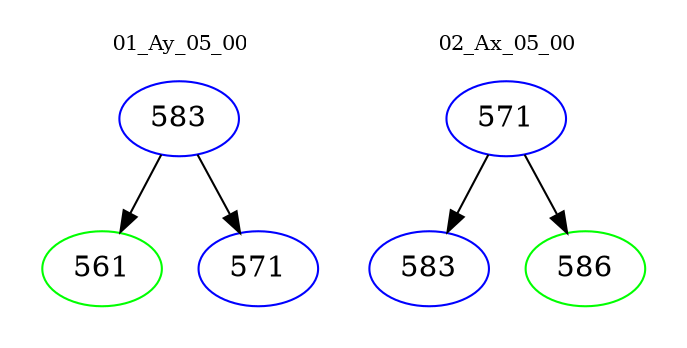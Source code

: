 digraph{
subgraph cluster_0 {
color = white
label = "01_Ay_05_00";
fontsize=10;
T0_583 [label="583", color="blue"]
T0_583 -> T0_561 [color="black"]
T0_561 [label="561", color="green"]
T0_583 -> T0_571 [color="black"]
T0_571 [label="571", color="blue"]
}
subgraph cluster_1 {
color = white
label = "02_Ax_05_00";
fontsize=10;
T1_571 [label="571", color="blue"]
T1_571 -> T1_583 [color="black"]
T1_583 [label="583", color="blue"]
T1_571 -> T1_586 [color="black"]
T1_586 [label="586", color="green"]
}
}
